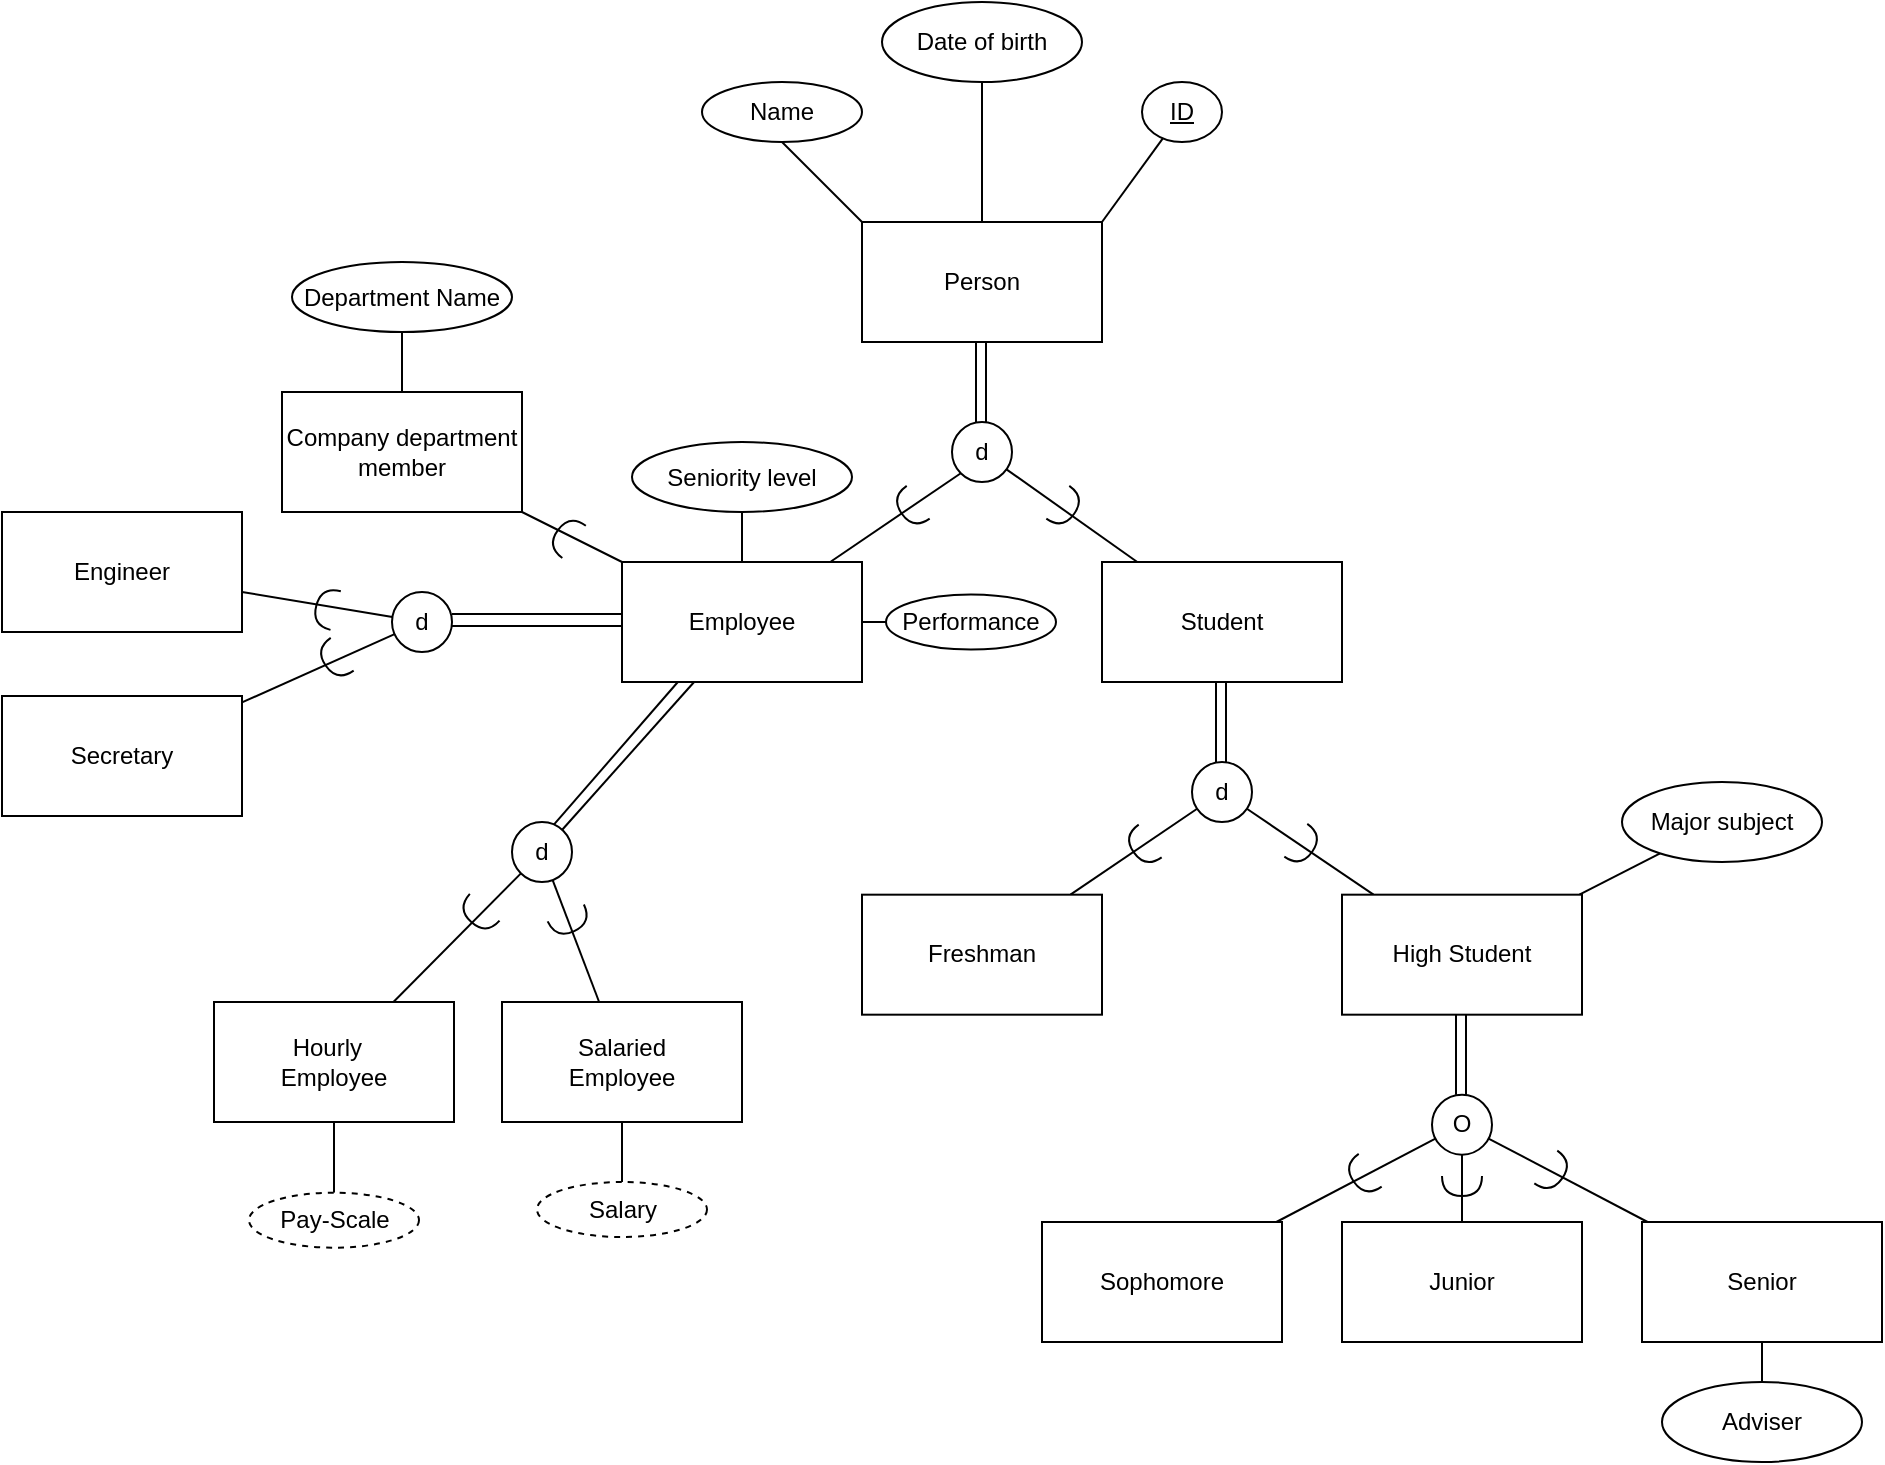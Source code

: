<mxfile version="17.1.3" type="github">
  <diagram id="Kqvj9SmVfZu-W88wFTyd" name="Page-1">
    <mxGraphModel dx="1399" dy="421" grid="1" gridSize="10" guides="1" tooltips="1" connect="1" arrows="1" fold="1" page="1" pageScale="1" pageWidth="827" pageHeight="1169" math="0" shadow="0">
      <root>
        <mxCell id="0" />
        <mxCell id="1" parent="0" />
        <mxCell id="PrXNfEcg6D8ps-5a2DJN-29" style="edgeStyle=none;rounded=0;orthogonalLoop=1;jettySize=auto;html=1;entryX=0.5;entryY=0;entryDx=0;entryDy=0;startArrow=none;startFill=0;endArrow=none;endFill=0;" edge="1" parent="1">
          <mxGeometry relative="1" as="geometry">
            <mxPoint x="457" y="190" as="sourcePoint" />
            <mxPoint x="457" y="230.0" as="targetPoint" />
          </mxGeometry>
        </mxCell>
        <mxCell id="PrXNfEcg6D8ps-5a2DJN-21" value="Person" style="rounded=0;whiteSpace=wrap;html=1;shadow=0;sketch=0;fillColor=default;gradientColor=none;" vertex="1" parent="1">
          <mxGeometry x="400" y="130" width="120" height="60" as="geometry" />
        </mxCell>
        <mxCell id="PrXNfEcg6D8ps-5a2DJN-25" style="edgeStyle=none;rounded=0;orthogonalLoop=1;jettySize=auto;html=1;exitX=0.5;exitY=1;exitDx=0;exitDy=0;entryX=0;entryY=0;entryDx=0;entryDy=0;startArrow=none;startFill=0;endArrow=none;endFill=0;" edge="1" parent="1" source="PrXNfEcg6D8ps-5a2DJN-22" target="PrXNfEcg6D8ps-5a2DJN-21">
          <mxGeometry relative="1" as="geometry" />
        </mxCell>
        <mxCell id="PrXNfEcg6D8ps-5a2DJN-22" value="Name" style="ellipse;whiteSpace=wrap;html=1;shadow=0;sketch=0;fillColor=default;gradientColor=none;" vertex="1" parent="1">
          <mxGeometry x="320" y="60" width="80" height="30" as="geometry" />
        </mxCell>
        <mxCell id="PrXNfEcg6D8ps-5a2DJN-26" style="edgeStyle=none;rounded=0;orthogonalLoop=1;jettySize=auto;html=1;entryX=0.5;entryY=0;entryDx=0;entryDy=0;startArrow=none;startFill=0;endArrow=none;endFill=0;" edge="1" parent="1" source="PrXNfEcg6D8ps-5a2DJN-23" target="PrXNfEcg6D8ps-5a2DJN-21">
          <mxGeometry relative="1" as="geometry" />
        </mxCell>
        <mxCell id="PrXNfEcg6D8ps-5a2DJN-23" value="Date of birth" style="ellipse;whiteSpace=wrap;html=1;shadow=0;sketch=0;fillColor=default;gradientColor=none;" vertex="1" parent="1">
          <mxGeometry x="410" y="20" width="100" height="40" as="geometry" />
        </mxCell>
        <mxCell id="PrXNfEcg6D8ps-5a2DJN-27" style="edgeStyle=none;rounded=0;orthogonalLoop=1;jettySize=auto;html=1;entryX=1;entryY=0;entryDx=0;entryDy=0;startArrow=none;startFill=0;endArrow=none;endFill=0;" edge="1" parent="1" source="PrXNfEcg6D8ps-5a2DJN-24" target="PrXNfEcg6D8ps-5a2DJN-21">
          <mxGeometry relative="1" as="geometry" />
        </mxCell>
        <mxCell id="PrXNfEcg6D8ps-5a2DJN-24" value="&lt;u&gt;ID&lt;/u&gt;" style="ellipse;whiteSpace=wrap;html=1;shadow=0;sketch=0;fillColor=default;gradientColor=none;" vertex="1" parent="1">
          <mxGeometry x="540" y="60" width="40" height="30" as="geometry" />
        </mxCell>
        <mxCell id="PrXNfEcg6D8ps-5a2DJN-28" value="d" style="ellipse;whiteSpace=wrap;html=1;aspect=fixed;shadow=0;sketch=0;fillColor=default;gradientColor=none;" vertex="1" parent="1">
          <mxGeometry x="445" y="230" width="30" height="30" as="geometry" />
        </mxCell>
        <mxCell id="PrXNfEcg6D8ps-5a2DJN-30" style="edgeStyle=none;rounded=0;orthogonalLoop=1;jettySize=auto;html=1;entryX=0.5;entryY=0;entryDx=0;entryDy=0;startArrow=none;startFill=0;endArrow=none;endFill=0;" edge="1" parent="1">
          <mxGeometry relative="1" as="geometry">
            <mxPoint x="462" y="190" as="sourcePoint" />
            <mxPoint x="462" y="230" as="targetPoint" />
          </mxGeometry>
        </mxCell>
        <mxCell id="PrXNfEcg6D8ps-5a2DJN-34" style="edgeStyle=none;rounded=0;orthogonalLoop=1;jettySize=auto;html=1;startArrow=none;startFill=0;endArrow=none;endFill=0;" edge="1" parent="1" source="PrXNfEcg6D8ps-5a2DJN-31" target="PrXNfEcg6D8ps-5a2DJN-28">
          <mxGeometry relative="1" as="geometry" />
        </mxCell>
        <mxCell id="PrXNfEcg6D8ps-5a2DJN-31" value="Student" style="rounded=0;whiteSpace=wrap;html=1;shadow=0;sketch=0;fillColor=default;gradientColor=none;" vertex="1" parent="1">
          <mxGeometry x="520" y="300" width="120" height="60" as="geometry" />
        </mxCell>
        <mxCell id="PrXNfEcg6D8ps-5a2DJN-33" style="edgeStyle=none;rounded=0;orthogonalLoop=1;jettySize=auto;html=1;entryX=0;entryY=1;entryDx=0;entryDy=0;startArrow=none;startFill=0;endArrow=none;endFill=0;" edge="1" parent="1" source="PrXNfEcg6D8ps-5a2DJN-32" target="PrXNfEcg6D8ps-5a2DJN-28">
          <mxGeometry relative="1" as="geometry" />
        </mxCell>
        <mxCell id="PrXNfEcg6D8ps-5a2DJN-79" style="edgeStyle=none;rounded=0;orthogonalLoop=1;jettySize=auto;html=1;startArrow=none;startFill=0;endArrow=none;endFill=0;" edge="1" parent="1" source="PrXNfEcg6D8ps-5a2DJN-32" target="PrXNfEcg6D8ps-5a2DJN-78">
          <mxGeometry relative="1" as="geometry" />
        </mxCell>
        <mxCell id="PrXNfEcg6D8ps-5a2DJN-87" style="edgeStyle=none;rounded=0;orthogonalLoop=1;jettySize=auto;html=1;startArrow=none;startFill=0;endArrow=none;endFill=0;" edge="1" parent="1">
          <mxGeometry relative="1" as="geometry">
            <mxPoint x="307.926" y="360" as="sourcePoint" />
            <mxPoint x="243.868" y="433.703" as="targetPoint" />
          </mxGeometry>
        </mxCell>
        <mxCell id="PrXNfEcg6D8ps-5a2DJN-32" value="Employee" style="rounded=0;whiteSpace=wrap;html=1;shadow=0;sketch=0;fillColor=default;gradientColor=none;" vertex="1" parent="1">
          <mxGeometry x="280" y="300" width="120" height="60" as="geometry" />
        </mxCell>
        <mxCell id="PrXNfEcg6D8ps-5a2DJN-35" style="edgeStyle=none;rounded=0;orthogonalLoop=1;jettySize=auto;html=1;entryX=0.5;entryY=0;entryDx=0;entryDy=0;startArrow=none;startFill=0;endArrow=none;endFill=0;" edge="1" parent="1">
          <mxGeometry relative="1" as="geometry">
            <mxPoint x="577" y="360" as="sourcePoint" />
            <mxPoint x="577" y="400" as="targetPoint" />
          </mxGeometry>
        </mxCell>
        <mxCell id="PrXNfEcg6D8ps-5a2DJN-36" value="d" style="ellipse;whiteSpace=wrap;html=1;aspect=fixed;shadow=0;sketch=0;fillColor=default;gradientColor=none;" vertex="1" parent="1">
          <mxGeometry x="565" y="400" width="30" height="30" as="geometry" />
        </mxCell>
        <mxCell id="PrXNfEcg6D8ps-5a2DJN-37" style="edgeStyle=none;rounded=0;orthogonalLoop=1;jettySize=auto;html=1;entryX=0.5;entryY=0;entryDx=0;entryDy=0;startArrow=none;startFill=0;endArrow=none;endFill=0;" edge="1" parent="1">
          <mxGeometry relative="1" as="geometry">
            <mxPoint x="582" y="360" as="sourcePoint" />
            <mxPoint x="582" y="400" as="targetPoint" />
          </mxGeometry>
        </mxCell>
        <mxCell id="PrXNfEcg6D8ps-5a2DJN-38" style="edgeStyle=none;rounded=0;orthogonalLoop=1;jettySize=auto;html=1;startArrow=none;startFill=0;endArrow=none;endFill=0;" edge="1" parent="1" source="PrXNfEcg6D8ps-5a2DJN-39" target="PrXNfEcg6D8ps-5a2DJN-36">
          <mxGeometry relative="1" as="geometry">
            <mxPoint x="592.249" y="419.999" as="targetPoint" />
          </mxGeometry>
        </mxCell>
        <mxCell id="PrXNfEcg6D8ps-5a2DJN-43" style="edgeStyle=none;rounded=0;orthogonalLoop=1;jettySize=auto;html=1;startArrow=none;startFill=0;endArrow=none;endFill=0;" edge="1" parent="1" source="PrXNfEcg6D8ps-5a2DJN-39" target="PrXNfEcg6D8ps-5a2DJN-42">
          <mxGeometry relative="1" as="geometry" />
        </mxCell>
        <mxCell id="PrXNfEcg6D8ps-5a2DJN-39" value="High Student" style="rounded=0;whiteSpace=wrap;html=1;shadow=0;sketch=0;fillColor=default;gradientColor=none;" vertex="1" parent="1">
          <mxGeometry x="640" y="466.34" width="120" height="60" as="geometry" />
        </mxCell>
        <mxCell id="PrXNfEcg6D8ps-5a2DJN-40" style="edgeStyle=none;rounded=0;orthogonalLoop=1;jettySize=auto;html=1;startArrow=none;startFill=0;endArrow=none;endFill=0;" edge="1" parent="1" source="PrXNfEcg6D8ps-5a2DJN-41" target="PrXNfEcg6D8ps-5a2DJN-36">
          <mxGeometry relative="1" as="geometry">
            <mxPoint x="569.393" y="421.947" as="targetPoint" />
          </mxGeometry>
        </mxCell>
        <mxCell id="PrXNfEcg6D8ps-5a2DJN-41" value="Freshman" style="rounded=0;whiteSpace=wrap;html=1;shadow=0;sketch=0;fillColor=default;gradientColor=none;" vertex="1" parent="1">
          <mxGeometry x="400" y="466.34" width="120" height="60" as="geometry" />
        </mxCell>
        <mxCell id="PrXNfEcg6D8ps-5a2DJN-42" value="Major subject" style="ellipse;whiteSpace=wrap;html=1;shadow=0;sketch=0;fillColor=default;gradientColor=none;" vertex="1" parent="1">
          <mxGeometry x="780" y="410" width="100" height="40" as="geometry" />
        </mxCell>
        <mxCell id="PrXNfEcg6D8ps-5a2DJN-45" style="edgeStyle=none;rounded=0;orthogonalLoop=1;jettySize=auto;html=1;entryX=0.5;entryY=0;entryDx=0;entryDy=0;startArrow=none;startFill=0;endArrow=none;endFill=0;" edge="1" parent="1">
          <mxGeometry relative="1" as="geometry">
            <mxPoint x="697" y="526.34" as="sourcePoint" />
            <mxPoint x="697" y="566.34" as="targetPoint" />
          </mxGeometry>
        </mxCell>
        <mxCell id="PrXNfEcg6D8ps-5a2DJN-49" style="edgeStyle=none;rounded=0;orthogonalLoop=1;jettySize=auto;html=1;entryX=0.5;entryY=0;entryDx=0;entryDy=0;startArrow=none;startFill=0;endArrow=none;endFill=0;" edge="1" parent="1" source="PrXNfEcg6D8ps-5a2DJN-46" target="PrXNfEcg6D8ps-5a2DJN-48">
          <mxGeometry relative="1" as="geometry" />
        </mxCell>
        <mxCell id="PrXNfEcg6D8ps-5a2DJN-46" value="O" style="ellipse;whiteSpace=wrap;html=1;aspect=fixed;shadow=0;sketch=0;fillColor=default;gradientColor=none;" vertex="1" parent="1">
          <mxGeometry x="685" y="566.34" width="30" height="30" as="geometry" />
        </mxCell>
        <mxCell id="PrXNfEcg6D8ps-5a2DJN-47" style="edgeStyle=none;rounded=0;orthogonalLoop=1;jettySize=auto;html=1;entryX=0.5;entryY=0;entryDx=0;entryDy=0;startArrow=none;startFill=0;endArrow=none;endFill=0;" edge="1" parent="1">
          <mxGeometry relative="1" as="geometry">
            <mxPoint x="702" y="526.34" as="sourcePoint" />
            <mxPoint x="702" y="566.34" as="targetPoint" />
          </mxGeometry>
        </mxCell>
        <mxCell id="PrXNfEcg6D8ps-5a2DJN-48" value="Junior" style="rounded=0;whiteSpace=wrap;html=1;shadow=0;sketch=0;fillColor=default;gradientColor=none;" vertex="1" parent="1">
          <mxGeometry x="640" y="630" width="120" height="60" as="geometry" />
        </mxCell>
        <mxCell id="PrXNfEcg6D8ps-5a2DJN-53" style="edgeStyle=none;rounded=0;orthogonalLoop=1;jettySize=auto;html=1;startArrow=none;startFill=0;endArrow=none;endFill=0;" edge="1" parent="1" source="PrXNfEcg6D8ps-5a2DJN-50" target="PrXNfEcg6D8ps-5a2DJN-46">
          <mxGeometry relative="1" as="geometry" />
        </mxCell>
        <mxCell id="PrXNfEcg6D8ps-5a2DJN-55" style="edgeStyle=none;rounded=0;orthogonalLoop=1;jettySize=auto;html=1;entryX=0.5;entryY=0;entryDx=0;entryDy=0;startArrow=none;startFill=0;endArrow=none;endFill=0;" edge="1" parent="1" source="PrXNfEcg6D8ps-5a2DJN-50" target="PrXNfEcg6D8ps-5a2DJN-54">
          <mxGeometry relative="1" as="geometry" />
        </mxCell>
        <mxCell id="PrXNfEcg6D8ps-5a2DJN-50" value="Senior" style="rounded=0;whiteSpace=wrap;html=1;shadow=0;sketch=0;fillColor=default;gradientColor=none;" vertex="1" parent="1">
          <mxGeometry x="790" y="630" width="120" height="60" as="geometry" />
        </mxCell>
        <mxCell id="PrXNfEcg6D8ps-5a2DJN-52" style="edgeStyle=none;rounded=0;orthogonalLoop=1;jettySize=auto;html=1;startArrow=none;startFill=0;endArrow=none;endFill=0;" edge="1" parent="1" source="PrXNfEcg6D8ps-5a2DJN-51" target="PrXNfEcg6D8ps-5a2DJN-46">
          <mxGeometry relative="1" as="geometry" />
        </mxCell>
        <mxCell id="PrXNfEcg6D8ps-5a2DJN-51" value="Sophomore" style="rounded=0;whiteSpace=wrap;html=1;shadow=0;sketch=0;fillColor=default;gradientColor=none;" vertex="1" parent="1">
          <mxGeometry x="490" y="630" width="120" height="60" as="geometry" />
        </mxCell>
        <mxCell id="PrXNfEcg6D8ps-5a2DJN-54" value="Adviser" style="ellipse;whiteSpace=wrap;html=1;shadow=0;sketch=0;fillColor=default;gradientColor=none;" vertex="1" parent="1">
          <mxGeometry x="800" y="710" width="100" height="40" as="geometry" />
        </mxCell>
        <mxCell id="PrXNfEcg6D8ps-5a2DJN-56" value="" style="shape=requiredInterface;html=1;verticalLabelPosition=bottom;sketch=0;shadow=0;fillColor=default;gradientColor=none;rotation=35;" vertex="1" parent="1">
          <mxGeometry x="741" y="595.34" width="10" height="20" as="geometry" />
        </mxCell>
        <mxCell id="PrXNfEcg6D8ps-5a2DJN-57" value="" style="shape=requiredInterface;html=1;verticalLabelPosition=bottom;sketch=0;shadow=0;fillColor=none;gradientColor=none;rotation=-215;" vertex="1" parent="1">
          <mxGeometry x="645" y="597" width="10" height="20" as="geometry" />
        </mxCell>
        <mxCell id="PrXNfEcg6D8ps-5a2DJN-60" value="" style="shape=requiredInterface;html=1;verticalLabelPosition=bottom;sketch=0;shadow=0;fillColor=none;gradientColor=none;rotation=90;" vertex="1" parent="1">
          <mxGeometry x="695" y="602" width="10" height="20" as="geometry" />
        </mxCell>
        <mxCell id="PrXNfEcg6D8ps-5a2DJN-61" value="" style="shape=requiredInterface;html=1;verticalLabelPosition=bottom;sketch=0;shadow=0;fillColor=default;gradientColor=none;rotation=35;" vertex="1" parent="1">
          <mxGeometry x="616" y="432" width="10" height="20" as="geometry" />
        </mxCell>
        <mxCell id="PrXNfEcg6D8ps-5a2DJN-62" value="" style="shape=requiredInterface;html=1;verticalLabelPosition=bottom;sketch=0;shadow=0;fillColor=none;gradientColor=none;rotation=-215;" vertex="1" parent="1">
          <mxGeometry x="535" y="432.34" width="10" height="20" as="geometry" />
        </mxCell>
        <mxCell id="PrXNfEcg6D8ps-5a2DJN-63" value="" style="shape=requiredInterface;html=1;verticalLabelPosition=bottom;sketch=0;shadow=0;fillColor=default;gradientColor=none;rotation=35;" vertex="1" parent="1">
          <mxGeometry x="497" y="263" width="10" height="20" as="geometry" />
        </mxCell>
        <mxCell id="PrXNfEcg6D8ps-5a2DJN-64" value="" style="shape=requiredInterface;html=1;verticalLabelPosition=bottom;sketch=0;shadow=0;fillColor=none;gradientColor=none;rotation=-215;" vertex="1" parent="1">
          <mxGeometry x="419" y="263" width="10" height="20" as="geometry" />
        </mxCell>
        <mxCell id="PrXNfEcg6D8ps-5a2DJN-66" style="edgeStyle=none;rounded=0;orthogonalLoop=1;jettySize=auto;html=1;startArrow=none;startFill=0;endArrow=none;endFill=0;" edge="1" parent="1" source="PrXNfEcg6D8ps-5a2DJN-65" target="PrXNfEcg6D8ps-5a2DJN-32">
          <mxGeometry relative="1" as="geometry" />
        </mxCell>
        <mxCell id="PrXNfEcg6D8ps-5a2DJN-65" value="Performance" style="ellipse;whiteSpace=wrap;html=1;shadow=0;sketch=0;fillColor=default;gradientColor=none;" vertex="1" parent="1">
          <mxGeometry x="412" y="316.25" width="85" height="27.5" as="geometry" />
        </mxCell>
        <mxCell id="PrXNfEcg6D8ps-5a2DJN-68" style="edgeStyle=none;rounded=0;orthogonalLoop=1;jettySize=auto;html=1;startArrow=none;startFill=0;endArrow=none;endFill=0;" edge="1" parent="1" source="PrXNfEcg6D8ps-5a2DJN-67" target="PrXNfEcg6D8ps-5a2DJN-32">
          <mxGeometry relative="1" as="geometry" />
        </mxCell>
        <mxCell id="PrXNfEcg6D8ps-5a2DJN-67" value="Seniority level" style="ellipse;whiteSpace=wrap;html=1;shadow=0;sketch=0;fillColor=default;gradientColor=none;" vertex="1" parent="1">
          <mxGeometry x="285" y="240" width="110" height="35" as="geometry" />
        </mxCell>
        <mxCell id="PrXNfEcg6D8ps-5a2DJN-73" style="edgeStyle=none;rounded=0;orthogonalLoop=1;jettySize=auto;html=1;startArrow=none;startFill=0;endArrow=none;endFill=0;" edge="1" parent="1" source="PrXNfEcg6D8ps-5a2DJN-70" target="PrXNfEcg6D8ps-5a2DJN-72">
          <mxGeometry relative="1" as="geometry" />
        </mxCell>
        <mxCell id="PrXNfEcg6D8ps-5a2DJN-75" style="edgeStyle=none;rounded=0;orthogonalLoop=1;jettySize=auto;html=1;startArrow=none;startFill=0;endArrow=none;endFill=0;" edge="1" parent="1" source="PrXNfEcg6D8ps-5a2DJN-70" target="PrXNfEcg6D8ps-5a2DJN-74">
          <mxGeometry relative="1" as="geometry" />
        </mxCell>
        <mxCell id="PrXNfEcg6D8ps-5a2DJN-76" style="edgeStyle=none;rounded=0;orthogonalLoop=1;jettySize=auto;html=1;startArrow=none;startFill=0;endArrow=none;endFill=0;" edge="1" parent="1">
          <mxGeometry relative="1" as="geometry">
            <mxPoint x="195.0" y="326" as="sourcePoint" />
            <mxPoint x="280.0" y="326" as="targetPoint" />
          </mxGeometry>
        </mxCell>
        <mxCell id="PrXNfEcg6D8ps-5a2DJN-70" value="d" style="ellipse;whiteSpace=wrap;html=1;aspect=fixed;shadow=0;sketch=0;fillColor=default;gradientColor=none;" vertex="1" parent="1">
          <mxGeometry x="165" y="315" width="30" height="30" as="geometry" />
        </mxCell>
        <mxCell id="PrXNfEcg6D8ps-5a2DJN-72" value="Engineer" style="rounded=0;whiteSpace=wrap;html=1;shadow=0;sketch=0;fillColor=default;gradientColor=none;" vertex="1" parent="1">
          <mxGeometry x="-30" y="275" width="120" height="60" as="geometry" />
        </mxCell>
        <mxCell id="PrXNfEcg6D8ps-5a2DJN-74" value="Secretary" style="rounded=0;whiteSpace=wrap;html=1;shadow=0;sketch=0;fillColor=default;gradientColor=none;" vertex="1" parent="1">
          <mxGeometry x="-30" y="367" width="120" height="60" as="geometry" />
        </mxCell>
        <mxCell id="PrXNfEcg6D8ps-5a2DJN-77" style="edgeStyle=none;rounded=0;orthogonalLoop=1;jettySize=auto;html=1;startArrow=none;startFill=0;endArrow=none;endFill=0;" edge="1" parent="1">
          <mxGeometry relative="1" as="geometry">
            <mxPoint x="195.0" y="332" as="sourcePoint" />
            <mxPoint x="280.0" y="332" as="targetPoint" />
          </mxGeometry>
        </mxCell>
        <mxCell id="PrXNfEcg6D8ps-5a2DJN-78" value="Company department member" style="rounded=0;whiteSpace=wrap;html=1;shadow=0;sketch=0;fillColor=default;gradientColor=none;" vertex="1" parent="1">
          <mxGeometry x="110" y="215" width="120" height="60" as="geometry" />
        </mxCell>
        <mxCell id="PrXNfEcg6D8ps-5a2DJN-81" style="edgeStyle=none;rounded=0;orthogonalLoop=1;jettySize=auto;html=1;startArrow=none;startFill=0;endArrow=none;endFill=0;" edge="1" parent="1" source="PrXNfEcg6D8ps-5a2DJN-80" target="PrXNfEcg6D8ps-5a2DJN-78">
          <mxGeometry relative="1" as="geometry" />
        </mxCell>
        <mxCell id="PrXNfEcg6D8ps-5a2DJN-80" value="Department Name" style="ellipse;whiteSpace=wrap;html=1;shadow=0;sketch=0;fillColor=default;gradientColor=none;" vertex="1" parent="1">
          <mxGeometry x="115" y="150" width="110" height="35" as="geometry" />
        </mxCell>
        <mxCell id="PrXNfEcg6D8ps-5a2DJN-82" value="" style="shape=requiredInterface;html=1;verticalLabelPosition=bottom;sketch=0;shadow=0;fillColor=none;gradientColor=none;rotation=-215;" vertex="1" parent="1">
          <mxGeometry x="131" y="339" width="10" height="20" as="geometry" />
        </mxCell>
        <mxCell id="PrXNfEcg6D8ps-5a2DJN-84" value="" style="shape=requiredInterface;html=1;verticalLabelPosition=bottom;sketch=0;shadow=0;fillColor=none;gradientColor=none;rotation=-165;" vertex="1" parent="1">
          <mxGeometry x="127" y="313" width="10" height="20" as="geometry" />
        </mxCell>
        <mxCell id="PrXNfEcg6D8ps-5a2DJN-85" value="" style="shape=requiredInterface;html=1;verticalLabelPosition=bottom;sketch=0;shadow=0;fillColor=none;gradientColor=none;rotation=-144;" vertex="1" parent="1">
          <mxGeometry x="247" y="277" width="10" height="20" as="geometry" />
        </mxCell>
        <mxCell id="PrXNfEcg6D8ps-5a2DJN-91" style="edgeStyle=none;rounded=0;orthogonalLoop=1;jettySize=auto;html=1;startArrow=none;startFill=0;endArrow=none;endFill=0;" edge="1" parent="1" source="PrXNfEcg6D8ps-5a2DJN-86" target="PrXNfEcg6D8ps-5a2DJN-89">
          <mxGeometry relative="1" as="geometry" />
        </mxCell>
        <mxCell id="PrXNfEcg6D8ps-5a2DJN-92" style="edgeStyle=none;rounded=0;orthogonalLoop=1;jettySize=auto;html=1;startArrow=none;startFill=0;endArrow=none;endFill=0;" edge="1" parent="1" source="PrXNfEcg6D8ps-5a2DJN-86" target="PrXNfEcg6D8ps-5a2DJN-90">
          <mxGeometry relative="1" as="geometry" />
        </mxCell>
        <mxCell id="PrXNfEcg6D8ps-5a2DJN-86" value="d" style="ellipse;whiteSpace=wrap;html=1;aspect=fixed;shadow=0;sketch=0;fillColor=default;gradientColor=none;" vertex="1" parent="1">
          <mxGeometry x="225" y="430" width="30" height="30" as="geometry" />
        </mxCell>
        <mxCell id="PrXNfEcg6D8ps-5a2DJN-88" style="edgeStyle=none;rounded=0;orthogonalLoop=1;jettySize=auto;html=1;startArrow=none;startFill=0;endArrow=none;endFill=0;" edge="1" parent="1">
          <mxGeometry relative="1" as="geometry">
            <mxPoint x="316.056" y="360" as="sourcePoint" />
            <mxPoint x="250" y="434" as="targetPoint" />
          </mxGeometry>
        </mxCell>
        <mxCell id="PrXNfEcg6D8ps-5a2DJN-98" style="edgeStyle=none;rounded=0;orthogonalLoop=1;jettySize=auto;html=1;startArrow=none;startFill=0;endArrow=none;endFill=0;" edge="1" parent="1" source="PrXNfEcg6D8ps-5a2DJN-89" target="PrXNfEcg6D8ps-5a2DJN-97">
          <mxGeometry relative="1" as="geometry" />
        </mxCell>
        <mxCell id="PrXNfEcg6D8ps-5a2DJN-89" value="Hourly &amp;nbsp;&lt;br&gt;Employee" style="rounded=0;whiteSpace=wrap;html=1;shadow=0;sketch=0;fillColor=default;gradientColor=none;" vertex="1" parent="1">
          <mxGeometry x="76" y="520" width="120" height="60" as="geometry" />
        </mxCell>
        <mxCell id="PrXNfEcg6D8ps-5a2DJN-96" style="edgeStyle=none;rounded=0;orthogonalLoop=1;jettySize=auto;html=1;startArrow=none;startFill=0;endArrow=none;endFill=0;" edge="1" parent="1" source="PrXNfEcg6D8ps-5a2DJN-90" target="PrXNfEcg6D8ps-5a2DJN-95">
          <mxGeometry relative="1" as="geometry" />
        </mxCell>
        <mxCell id="PrXNfEcg6D8ps-5a2DJN-90" value="Salaried &lt;br&gt;Employee" style="rounded=0;whiteSpace=wrap;html=1;shadow=0;sketch=0;fillColor=default;gradientColor=none;" vertex="1" parent="1">
          <mxGeometry x="220" y="520" width="120" height="60" as="geometry" />
        </mxCell>
        <mxCell id="PrXNfEcg6D8ps-5a2DJN-93" value="" style="shape=requiredInterface;html=1;verticalLabelPosition=bottom;sketch=0;shadow=0;fillColor=none;gradientColor=none;rotation=65;" vertex="1" parent="1">
          <mxGeometry x="249" y="470.0" width="10" height="20" as="geometry" />
        </mxCell>
        <mxCell id="PrXNfEcg6D8ps-5a2DJN-94" value="" style="shape=requiredInterface;html=1;verticalLabelPosition=bottom;sketch=0;shadow=0;fillColor=none;gradientColor=none;rotation=132;" vertex="1" parent="1">
          <mxGeometry x="203" y="466.34" width="10" height="20" as="geometry" />
        </mxCell>
        <mxCell id="PrXNfEcg6D8ps-5a2DJN-95" value="Salary" style="ellipse;whiteSpace=wrap;html=1;shadow=0;sketch=0;fillColor=default;gradientColor=none;dashed=1;" vertex="1" parent="1">
          <mxGeometry x="237.5" y="610" width="85" height="27.5" as="geometry" />
        </mxCell>
        <mxCell id="PrXNfEcg6D8ps-5a2DJN-97" value="Pay-Scale" style="ellipse;whiteSpace=wrap;html=1;shadow=0;sketch=0;fillColor=default;gradientColor=none;dashed=1;" vertex="1" parent="1">
          <mxGeometry x="93.5" y="615.34" width="85" height="27.5" as="geometry" />
        </mxCell>
      </root>
    </mxGraphModel>
  </diagram>
</mxfile>
